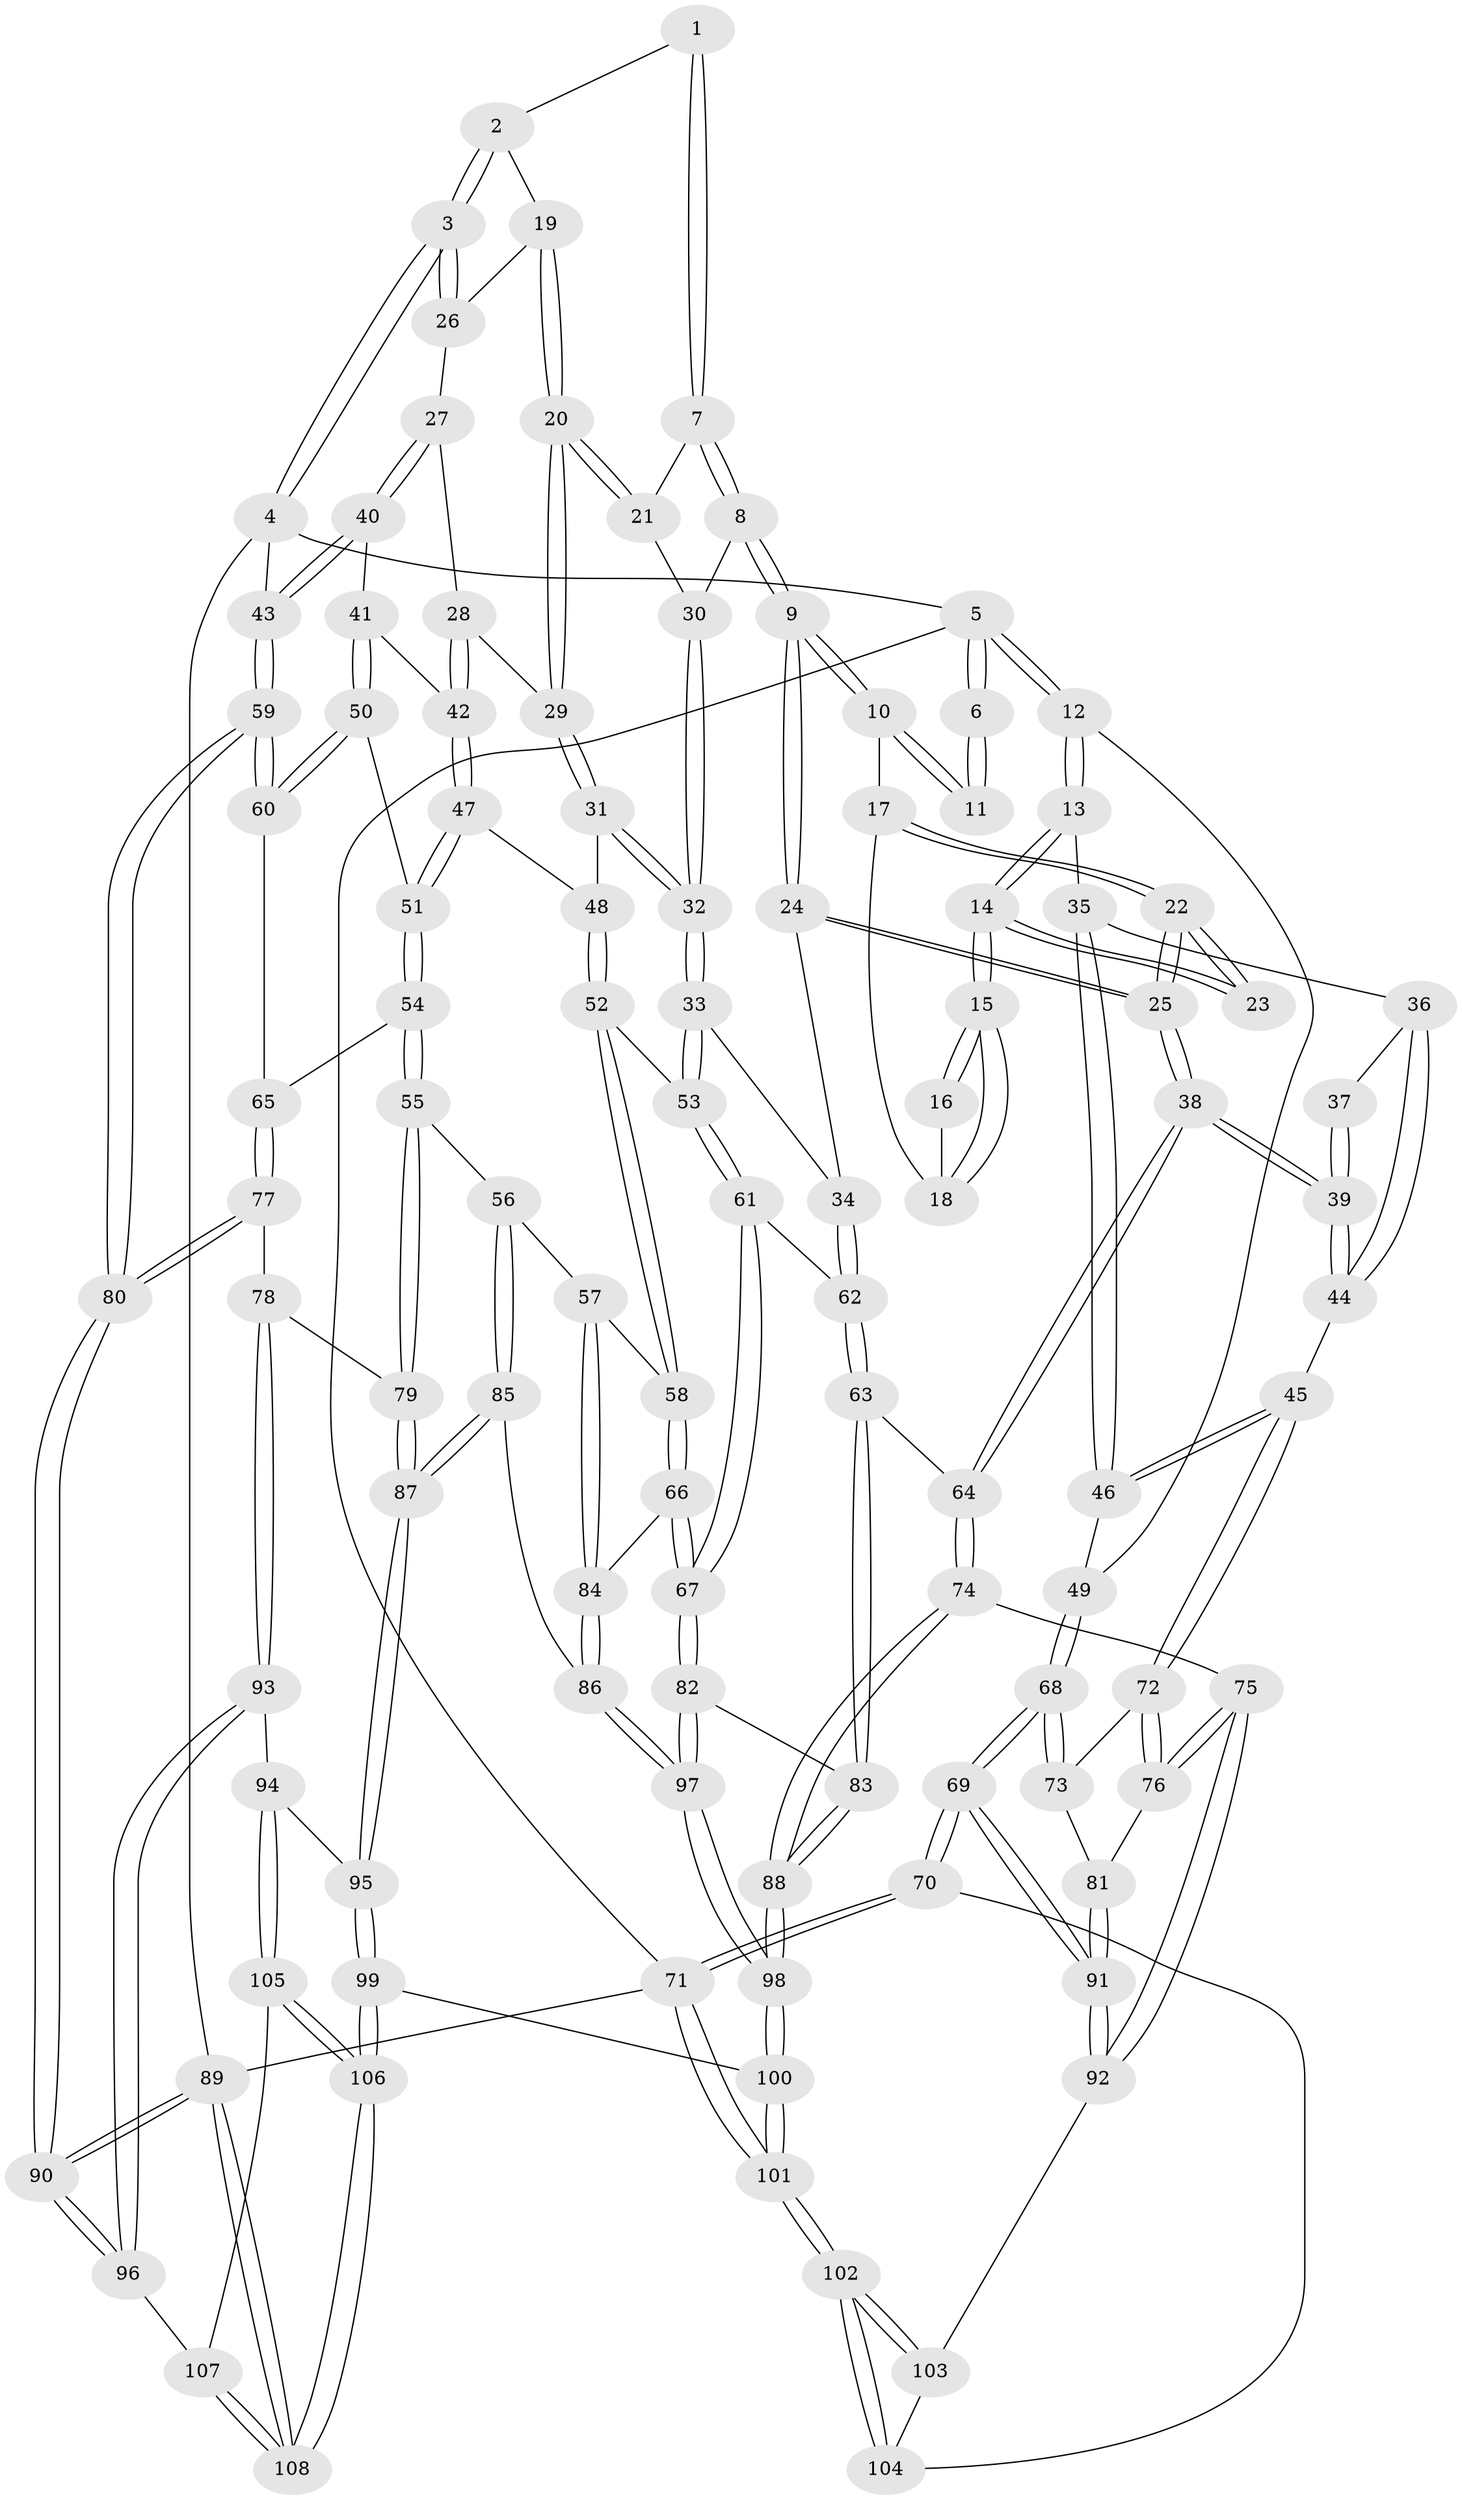 // Generated by graph-tools (version 1.1) at 2025/27/03/09/25 03:27:11]
// undirected, 108 vertices, 267 edges
graph export_dot {
graph [start="1"]
  node [color=gray90,style=filled];
  1 [pos="+0.4206420947414302+0"];
  2 [pos="+0.739286926491549+0"];
  3 [pos="+1+0"];
  4 [pos="+1+0"];
  5 [pos="+0+0"];
  6 [pos="+0.3034713216118261+0"];
  7 [pos="+0.4500866340122271+0.10242299374221239"];
  8 [pos="+0.4168373513447892+0.1841230435498923"];
  9 [pos="+0.3655129977190847+0.2398048300306685"];
  10 [pos="+0.24876103018846082+0.11902228950524883"];
  11 [pos="+0.2664044638064731+0"];
  12 [pos="+0+0.09815803961709284"];
  13 [pos="+0+0.14255839633490522"];
  14 [pos="+0+0.14096797563124783"];
  15 [pos="+0.022041461187852822+0.13297286596342672"];
  16 [pos="+0.18719854824334048+0"];
  17 [pos="+0.16970219013337115+0.15837961629575695"];
  18 [pos="+0.13048671305706996+0.14998050183103523"];
  19 [pos="+0.7112748946386198+0.10394883365442369"];
  20 [pos="+0.6957468294575742+0.13649411636210743"];
  21 [pos="+0.6559837893340412+0.15050476919772474"];
  22 [pos="+0.17698852303580692+0.24659630906778834"];
  23 [pos="+0.12186470714502295+0.2601405071344978"];
  24 [pos="+0.35635613724824927+0.319003120986874"];
  25 [pos="+0.2869819189979366+0.3618661699971258"];
  26 [pos="+0.8903674338251669+0.17039180329786247"];
  27 [pos="+0.9113614328211809+0.2254881543213472"];
  28 [pos="+0.904162780669625+0.23041716662440834"];
  29 [pos="+0.7263644491342319+0.2383907944175706"];
  30 [pos="+0.5745856306266224+0.223338935879468"];
  31 [pos="+0.728642900753143+0.2659705151268197"];
  32 [pos="+0.5441652733068457+0.3527223533580364"];
  33 [pos="+0.543873418241516+0.353163358072802"];
  34 [pos="+0.3578503030558364+0.31976203355468424"];
  35 [pos="+0.045980621624573705+0.29307784977459395"];
  36 [pos="+0.09435984607983157+0.29216213034686567"];
  37 [pos="+0.11954553502880337+0.2664534219894856"];
  38 [pos="+0.21754854229963907+0.4501626752710783"];
  39 [pos="+0.18640929274450707+0.45339626299149505"];
  40 [pos="+1+0.30119927262517365"];
  41 [pos="+0.8937767217221614+0.370832517850191"];
  42 [pos="+0.809534495731867+0.355009866709216"];
  43 [pos="+1+0.3112787900378394"];
  44 [pos="+0.17175347698154822+0.45616758443797156"];
  45 [pos="+0.16916275331955336+0.4569371593075476"];
  46 [pos="+0.0691684052732685+0.3890088432238214"];
  47 [pos="+0.8063562843228642+0.35566343539949397"];
  48 [pos="+0.7672190322501959+0.3469570240788804"];
  49 [pos="+0+0.34693866858059086"];
  50 [pos="+0.9133184408762298+0.4586950186745325"];
  51 [pos="+0.825474203234694+0.4239245273390397"];
  52 [pos="+0.6677279472639227+0.466088976377917"];
  53 [pos="+0.5912692407597955+0.4406289891896631"];
  54 [pos="+0.8394905222750811+0.5321273187748511"];
  55 [pos="+0.747796388590646+0.5479515900159256"];
  56 [pos="+0.7204870330517018+0.5439782551399325"];
  57 [pos="+0.7052600497516548+0.5340169993275199"];
  58 [pos="+0.6963284357514821+0.5267342645520999"];
  59 [pos="+1+0.4255369601879127"];
  60 [pos="+0.9212367759750675+0.47929743473298686"];
  61 [pos="+0.4818096827611618+0.5418226496152028"];
  62 [pos="+0.4726429276235299+0.5386149901692016"];
  63 [pos="+0.3308141112918512+0.5638518802279325"];
  64 [pos="+0.2744153431026362+0.5387165191633192"];
  65 [pos="+0.8690490341588172+0.5405790144868179"];
  66 [pos="+0.5361810834080736+0.6613442399165991"];
  67 [pos="+0.525357499474494+0.661699636576221"];
  68 [pos="+0+0.5413554503796932"];
  69 [pos="+0+0.7972015914832433"];
  70 [pos="+0+0.8430353516085887"];
  71 [pos="+0+1"];
  72 [pos="+0.10701669294282544+0.5132237883799615"];
  73 [pos="+0.046656284519792056+0.5291475254294776"];
  74 [pos="+0.21090054030864125+0.7554200847668365"];
  75 [pos="+0.18621913261644382+0.7551190367585036"];
  76 [pos="+0.12347481554500035+0.6768623316642322"];
  77 [pos="+0.9020543567268027+0.5921528832340585"];
  78 [pos="+0.892559888999521+0.6672915505581989"];
  79 [pos="+0.8175434766276276+0.6838517516169424"];
  80 [pos="+1+0.548555862235785"];
  81 [pos="+0.0333990924178324+0.6746563873422472"];
  82 [pos="+0.48616480536799245+0.7091475372751624"];
  83 [pos="+0.3741999436309276+0.6670670637183731"];
  84 [pos="+0.6299861964444574+0.7033427101178816"];
  85 [pos="+0.7125524382331264+0.757512329946327"];
  86 [pos="+0.7099939721948115+0.7566465202790528"];
  87 [pos="+0.7220511527772676+0.7658509872604409"];
  88 [pos="+0.24627495080185027+0.7766863754448885"];
  89 [pos="+1+1"];
  90 [pos="+1+0.8379836028439612"];
  91 [pos="+0+0.777292971771674"];
  92 [pos="+0.13943810930148096+0.7870213489526252"];
  93 [pos="+0.9668703005693847+0.7596670490359861"];
  94 [pos="+0.8163157004225422+0.8349810102096679"];
  95 [pos="+0.7337674463937179+0.8007067020744794"];
  96 [pos="+1+0.8265162455265203"];
  97 [pos="+0.46676516947425956+0.8364887167843457"];
  98 [pos="+0.41076592471599266+0.9807059068432282"];
  99 [pos="+0.5292283265175125+1"];
  100 [pos="+0.43199866408743365+1"];
  101 [pos="+0.264210690946063+1"];
  102 [pos="+0.2001837718834058+1"];
  103 [pos="+0.11458546189127403+0.8675280736984218"];
  104 [pos="+0.02072693562485613+0.9067835789878111"];
  105 [pos="+0.8565343089075871+0.9345171673765816"];
  106 [pos="+0.7424035549168779+1"];
  107 [pos="+0.8932467855371335+0.9273336655557011"];
  108 [pos="+1+1"];
  1 -- 2;
  1 -- 7;
  1 -- 7;
  2 -- 3;
  2 -- 3;
  2 -- 19;
  3 -- 4;
  3 -- 4;
  3 -- 26;
  3 -- 26;
  4 -- 5;
  4 -- 43;
  4 -- 89;
  5 -- 6;
  5 -- 6;
  5 -- 12;
  5 -- 12;
  5 -- 71;
  6 -- 11;
  6 -- 11;
  7 -- 8;
  7 -- 8;
  7 -- 21;
  8 -- 9;
  8 -- 9;
  8 -- 30;
  9 -- 10;
  9 -- 10;
  9 -- 24;
  9 -- 24;
  10 -- 11;
  10 -- 11;
  10 -- 17;
  12 -- 13;
  12 -- 13;
  12 -- 49;
  13 -- 14;
  13 -- 14;
  13 -- 35;
  14 -- 15;
  14 -- 15;
  14 -- 23;
  14 -- 23;
  15 -- 16;
  15 -- 16;
  15 -- 18;
  15 -- 18;
  16 -- 18;
  17 -- 18;
  17 -- 22;
  17 -- 22;
  19 -- 20;
  19 -- 20;
  19 -- 26;
  20 -- 21;
  20 -- 21;
  20 -- 29;
  20 -- 29;
  21 -- 30;
  22 -- 23;
  22 -- 23;
  22 -- 25;
  22 -- 25;
  24 -- 25;
  24 -- 25;
  24 -- 34;
  25 -- 38;
  25 -- 38;
  26 -- 27;
  27 -- 28;
  27 -- 40;
  27 -- 40;
  28 -- 29;
  28 -- 42;
  28 -- 42;
  29 -- 31;
  29 -- 31;
  30 -- 32;
  30 -- 32;
  31 -- 32;
  31 -- 32;
  31 -- 48;
  32 -- 33;
  32 -- 33;
  33 -- 34;
  33 -- 53;
  33 -- 53;
  34 -- 62;
  34 -- 62;
  35 -- 36;
  35 -- 46;
  35 -- 46;
  36 -- 37;
  36 -- 44;
  36 -- 44;
  37 -- 39;
  37 -- 39;
  38 -- 39;
  38 -- 39;
  38 -- 64;
  38 -- 64;
  39 -- 44;
  39 -- 44;
  40 -- 41;
  40 -- 43;
  40 -- 43;
  41 -- 42;
  41 -- 50;
  41 -- 50;
  42 -- 47;
  42 -- 47;
  43 -- 59;
  43 -- 59;
  44 -- 45;
  45 -- 46;
  45 -- 46;
  45 -- 72;
  45 -- 72;
  46 -- 49;
  47 -- 48;
  47 -- 51;
  47 -- 51;
  48 -- 52;
  48 -- 52;
  49 -- 68;
  49 -- 68;
  50 -- 51;
  50 -- 60;
  50 -- 60;
  51 -- 54;
  51 -- 54;
  52 -- 53;
  52 -- 58;
  52 -- 58;
  53 -- 61;
  53 -- 61;
  54 -- 55;
  54 -- 55;
  54 -- 65;
  55 -- 56;
  55 -- 79;
  55 -- 79;
  56 -- 57;
  56 -- 85;
  56 -- 85;
  57 -- 58;
  57 -- 84;
  57 -- 84;
  58 -- 66;
  58 -- 66;
  59 -- 60;
  59 -- 60;
  59 -- 80;
  59 -- 80;
  60 -- 65;
  61 -- 62;
  61 -- 67;
  61 -- 67;
  62 -- 63;
  62 -- 63;
  63 -- 64;
  63 -- 83;
  63 -- 83;
  64 -- 74;
  64 -- 74;
  65 -- 77;
  65 -- 77;
  66 -- 67;
  66 -- 67;
  66 -- 84;
  67 -- 82;
  67 -- 82;
  68 -- 69;
  68 -- 69;
  68 -- 73;
  68 -- 73;
  69 -- 70;
  69 -- 70;
  69 -- 91;
  69 -- 91;
  70 -- 71;
  70 -- 71;
  70 -- 104;
  71 -- 101;
  71 -- 101;
  71 -- 89;
  72 -- 73;
  72 -- 76;
  72 -- 76;
  73 -- 81;
  74 -- 75;
  74 -- 88;
  74 -- 88;
  75 -- 76;
  75 -- 76;
  75 -- 92;
  75 -- 92;
  76 -- 81;
  77 -- 78;
  77 -- 80;
  77 -- 80;
  78 -- 79;
  78 -- 93;
  78 -- 93;
  79 -- 87;
  79 -- 87;
  80 -- 90;
  80 -- 90;
  81 -- 91;
  81 -- 91;
  82 -- 83;
  82 -- 97;
  82 -- 97;
  83 -- 88;
  83 -- 88;
  84 -- 86;
  84 -- 86;
  85 -- 86;
  85 -- 87;
  85 -- 87;
  86 -- 97;
  86 -- 97;
  87 -- 95;
  87 -- 95;
  88 -- 98;
  88 -- 98;
  89 -- 90;
  89 -- 90;
  89 -- 108;
  89 -- 108;
  90 -- 96;
  90 -- 96;
  91 -- 92;
  91 -- 92;
  92 -- 103;
  93 -- 94;
  93 -- 96;
  93 -- 96;
  94 -- 95;
  94 -- 105;
  94 -- 105;
  95 -- 99;
  95 -- 99;
  96 -- 107;
  97 -- 98;
  97 -- 98;
  98 -- 100;
  98 -- 100;
  99 -- 100;
  99 -- 106;
  99 -- 106;
  100 -- 101;
  100 -- 101;
  101 -- 102;
  101 -- 102;
  102 -- 103;
  102 -- 103;
  102 -- 104;
  102 -- 104;
  103 -- 104;
  105 -- 106;
  105 -- 106;
  105 -- 107;
  106 -- 108;
  106 -- 108;
  107 -- 108;
  107 -- 108;
}
